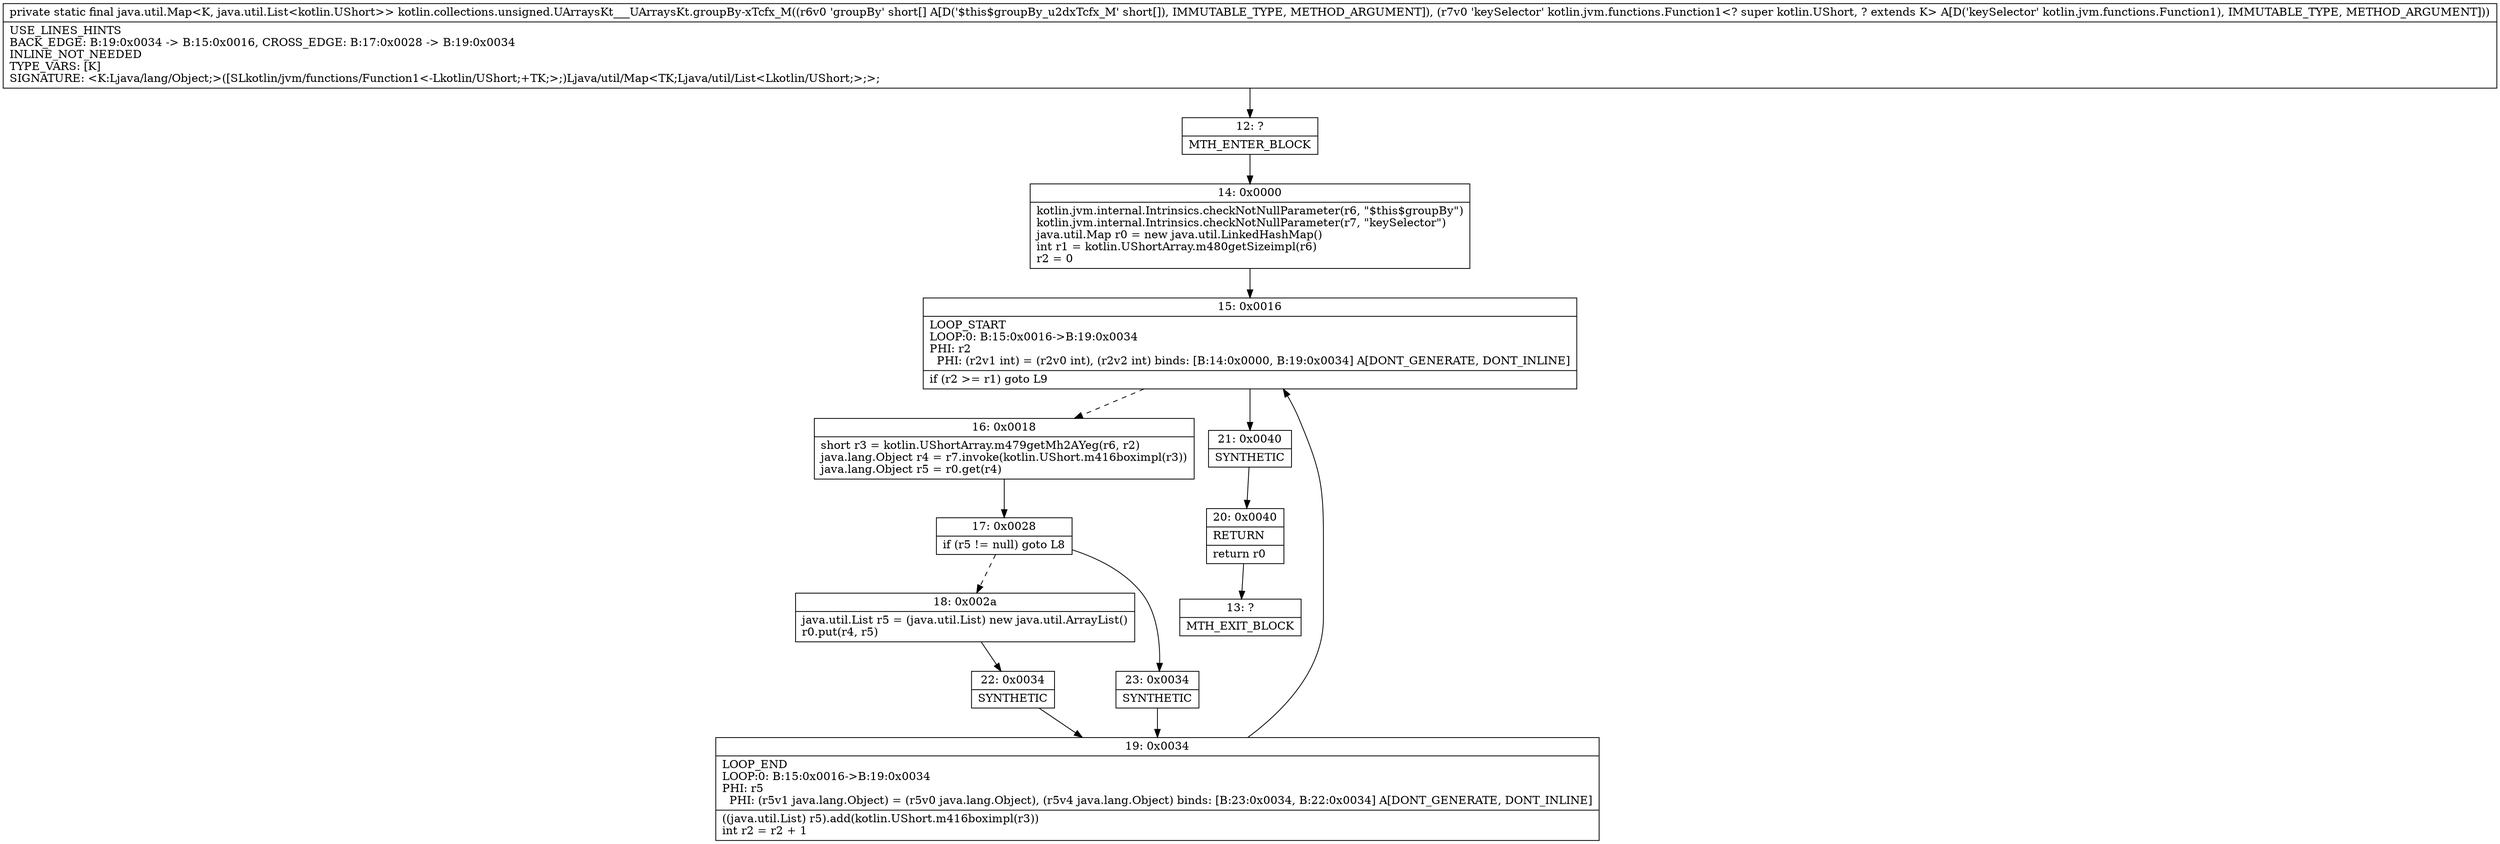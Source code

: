 digraph "CFG forkotlin.collections.unsigned.UArraysKt___UArraysKt.groupBy\-xTcfx_M([SLkotlin\/jvm\/functions\/Function1;)Ljava\/util\/Map;" {
Node_12 [shape=record,label="{12\:\ ?|MTH_ENTER_BLOCK\l}"];
Node_14 [shape=record,label="{14\:\ 0x0000|kotlin.jvm.internal.Intrinsics.checkNotNullParameter(r6, \"$this$groupBy\")\lkotlin.jvm.internal.Intrinsics.checkNotNullParameter(r7, \"keySelector\")\ljava.util.Map r0 = new java.util.LinkedHashMap()\lint r1 = kotlin.UShortArray.m480getSizeimpl(r6)\lr2 = 0\l}"];
Node_15 [shape=record,label="{15\:\ 0x0016|LOOP_START\lLOOP:0: B:15:0x0016\-\>B:19:0x0034\lPHI: r2 \l  PHI: (r2v1 int) = (r2v0 int), (r2v2 int) binds: [B:14:0x0000, B:19:0x0034] A[DONT_GENERATE, DONT_INLINE]\l|if (r2 \>= r1) goto L9\l}"];
Node_16 [shape=record,label="{16\:\ 0x0018|short r3 = kotlin.UShortArray.m479getMh2AYeg(r6, r2)\ljava.lang.Object r4 = r7.invoke(kotlin.UShort.m416boximpl(r3))\ljava.lang.Object r5 = r0.get(r4)\l}"];
Node_17 [shape=record,label="{17\:\ 0x0028|if (r5 != null) goto L8\l}"];
Node_18 [shape=record,label="{18\:\ 0x002a|java.util.List r5 = (java.util.List) new java.util.ArrayList()\lr0.put(r4, r5)\l}"];
Node_22 [shape=record,label="{22\:\ 0x0034|SYNTHETIC\l}"];
Node_19 [shape=record,label="{19\:\ 0x0034|LOOP_END\lLOOP:0: B:15:0x0016\-\>B:19:0x0034\lPHI: r5 \l  PHI: (r5v1 java.lang.Object) = (r5v0 java.lang.Object), (r5v4 java.lang.Object) binds: [B:23:0x0034, B:22:0x0034] A[DONT_GENERATE, DONT_INLINE]\l|((java.util.List) r5).add(kotlin.UShort.m416boximpl(r3))\lint r2 = r2 + 1\l}"];
Node_23 [shape=record,label="{23\:\ 0x0034|SYNTHETIC\l}"];
Node_21 [shape=record,label="{21\:\ 0x0040|SYNTHETIC\l}"];
Node_20 [shape=record,label="{20\:\ 0x0040|RETURN\l|return r0\l}"];
Node_13 [shape=record,label="{13\:\ ?|MTH_EXIT_BLOCK\l}"];
MethodNode[shape=record,label="{private static final java.util.Map\<K, java.util.List\<kotlin.UShort\>\> kotlin.collections.unsigned.UArraysKt___UArraysKt.groupBy\-xTcfx_M((r6v0 'groupBy' short[] A[D('$this$groupBy_u2dxTcfx_M' short[]), IMMUTABLE_TYPE, METHOD_ARGUMENT]), (r7v0 'keySelector' kotlin.jvm.functions.Function1\<? super kotlin.UShort, ? extends K\> A[D('keySelector' kotlin.jvm.functions.Function1), IMMUTABLE_TYPE, METHOD_ARGUMENT]))  | USE_LINES_HINTS\lBACK_EDGE: B:19:0x0034 \-\> B:15:0x0016, CROSS_EDGE: B:17:0x0028 \-\> B:19:0x0034\lINLINE_NOT_NEEDED\lTYPE_VARS: [K]\lSIGNATURE: \<K:Ljava\/lang\/Object;\>([SLkotlin\/jvm\/functions\/Function1\<\-Lkotlin\/UShort;+TK;\>;)Ljava\/util\/Map\<TK;Ljava\/util\/List\<Lkotlin\/UShort;\>;\>;\l}"];
MethodNode -> Node_12;Node_12 -> Node_14;
Node_14 -> Node_15;
Node_15 -> Node_16[style=dashed];
Node_15 -> Node_21;
Node_16 -> Node_17;
Node_17 -> Node_18[style=dashed];
Node_17 -> Node_23;
Node_18 -> Node_22;
Node_22 -> Node_19;
Node_19 -> Node_15;
Node_23 -> Node_19;
Node_21 -> Node_20;
Node_20 -> Node_13;
}

